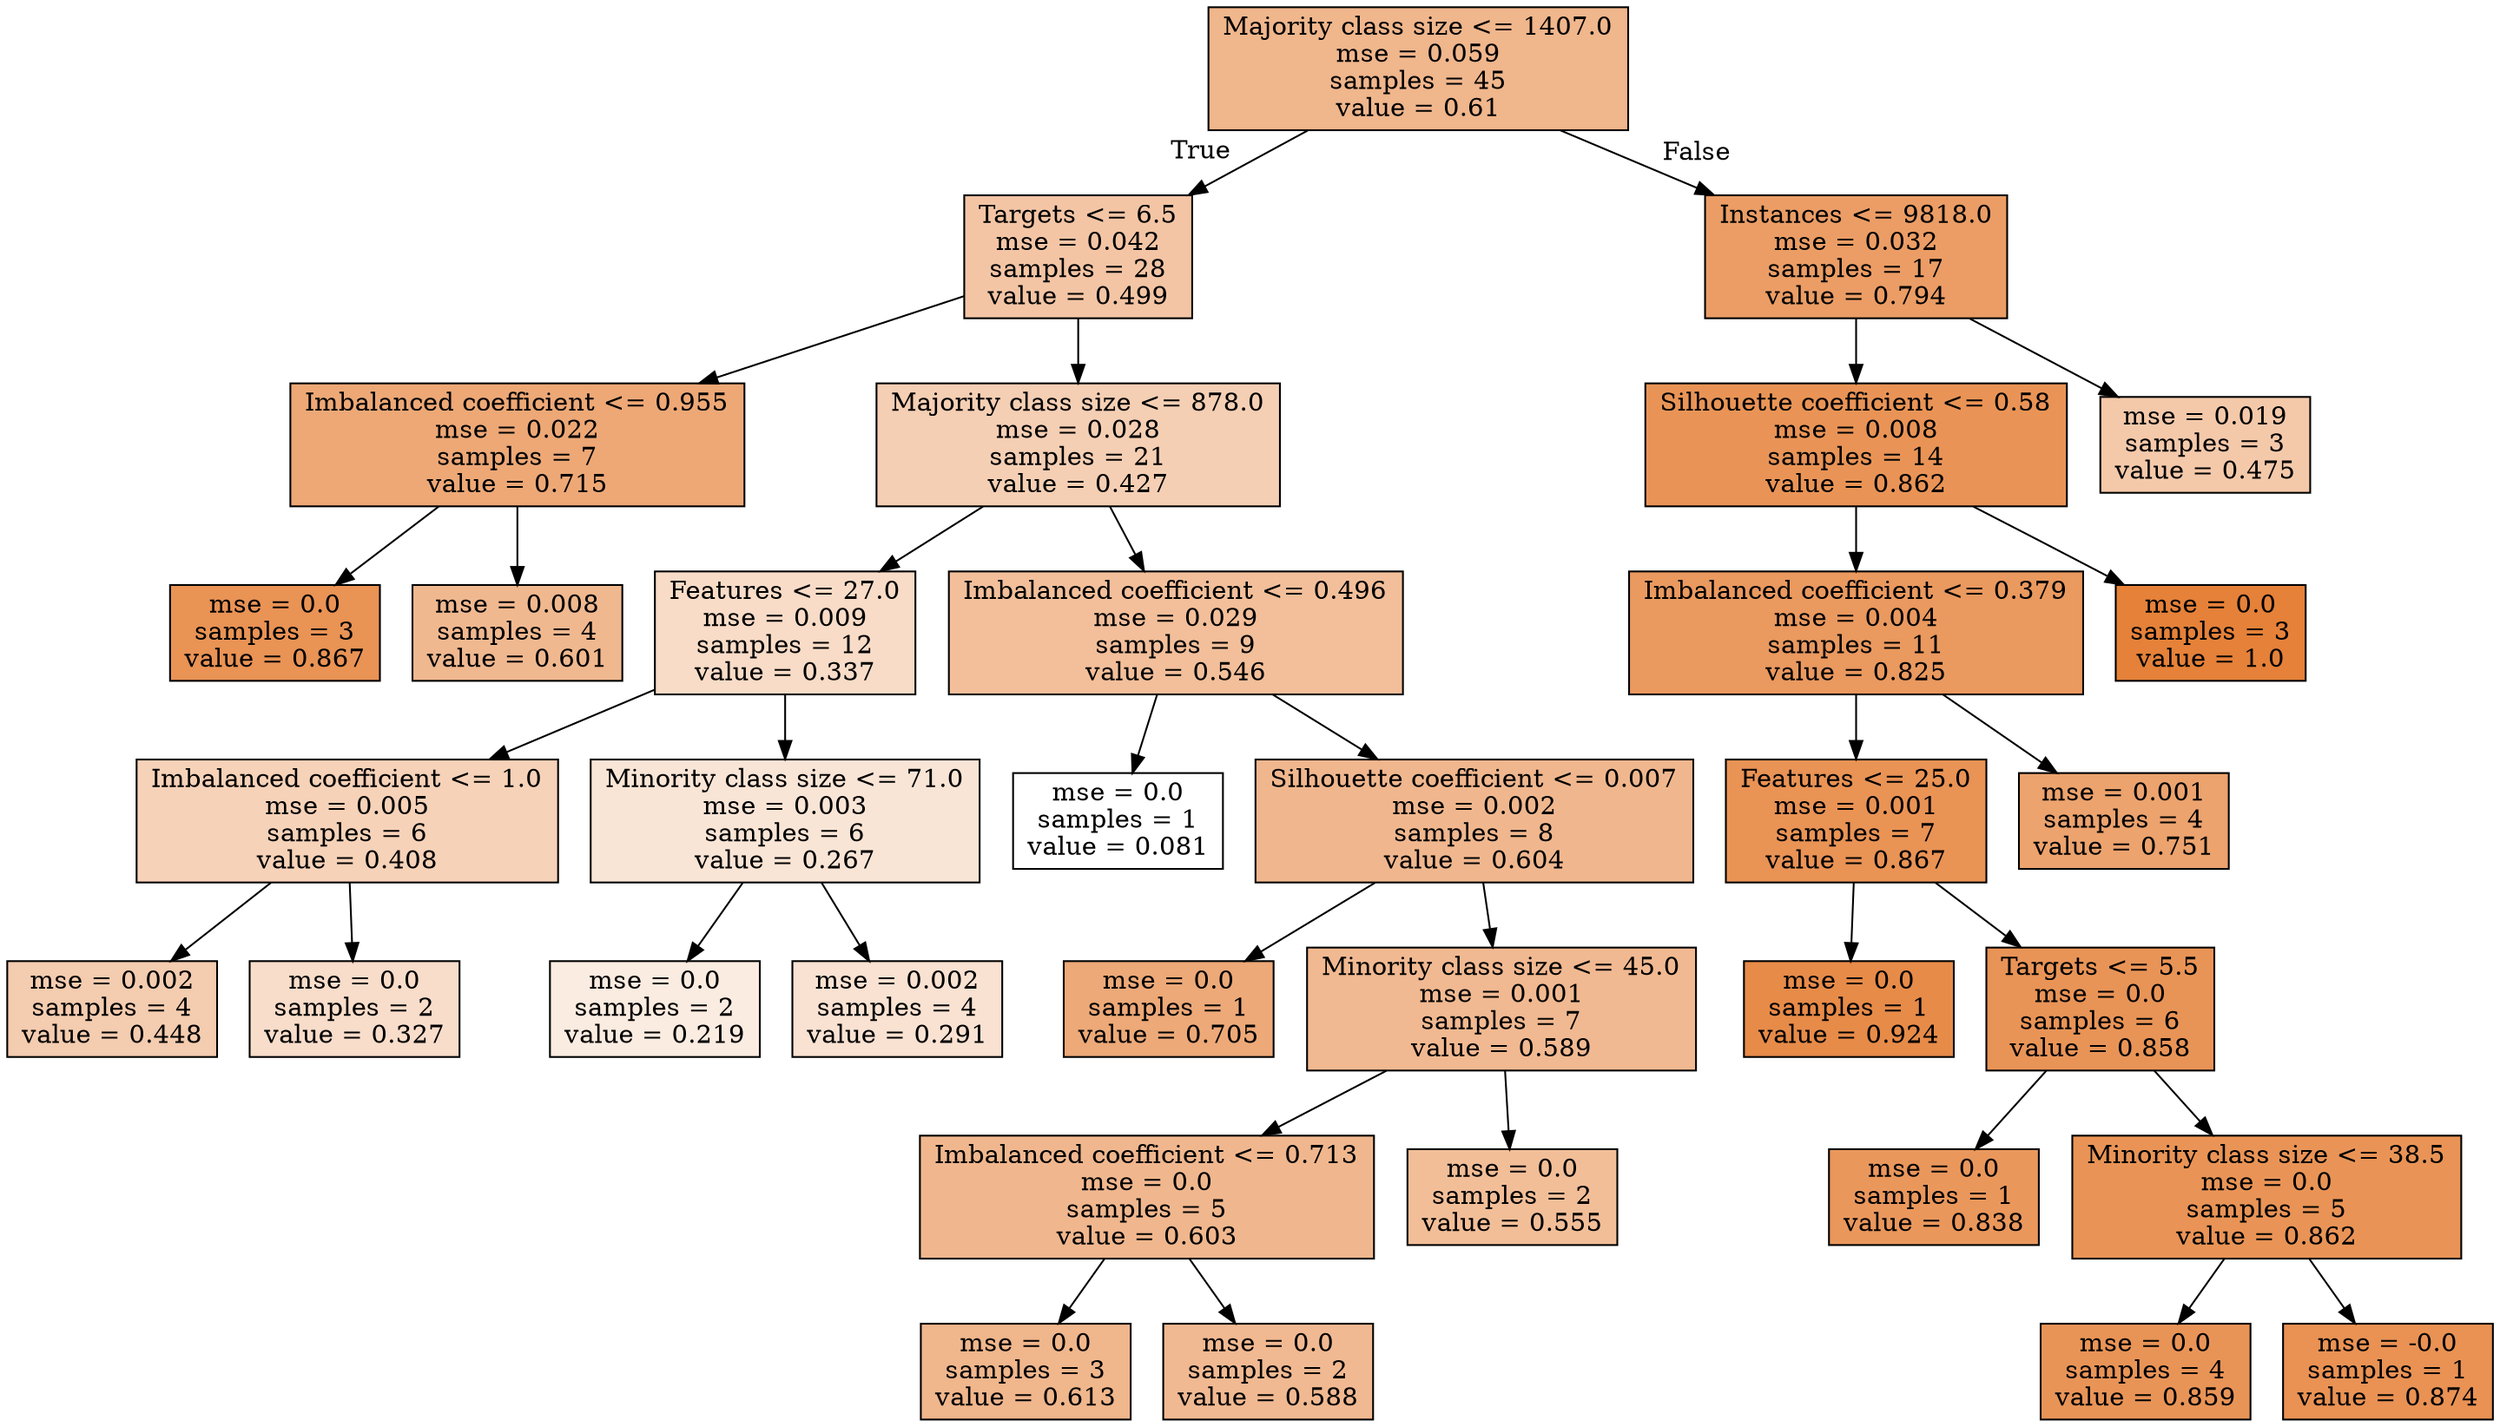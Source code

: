 digraph Tree {
node [shape=box, style="filled", color="black"] ;
0 [label="Majority class size <= 1407.0\nmse = 0.059\nsamples = 45\nvalue = 0.61", fillcolor="#e5813993"] ;
1 [label="Targets <= 6.5\nmse = 0.042\nsamples = 28\nvalue = 0.499", fillcolor="#e5813974"] ;
0 -> 1 [labeldistance=2.5, labelangle=45, headlabel="True"] ;
2 [label="Imbalanced coefficient <= 0.955\nmse = 0.022\nsamples = 7\nvalue = 0.715", fillcolor="#e58139b0"] ;
1 -> 2 ;
3 [label="mse = 0.0\nsamples = 3\nvalue = 0.867", fillcolor="#e58139da"] ;
2 -> 3 ;
4 [label="mse = 0.008\nsamples = 4\nvalue = 0.601", fillcolor="#e5813990"] ;
2 -> 4 ;
5 [label="Majority class size <= 878.0\nmse = 0.028\nsamples = 21\nvalue = 0.427", fillcolor="#e5813960"] ;
1 -> 5 ;
6 [label="Features <= 27.0\nmse = 0.009\nsamples = 12\nvalue = 0.337", fillcolor="#e5813947"] ;
5 -> 6 ;
7 [label="Imbalanced coefficient <= 1.0\nmse = 0.005\nsamples = 6\nvalue = 0.408", fillcolor="#e581395b"] ;
6 -> 7 ;
8 [label="mse = 0.002\nsamples = 4\nvalue = 0.448", fillcolor="#e5813966"] ;
7 -> 8 ;
9 [label="mse = 0.0\nsamples = 2\nvalue = 0.327", fillcolor="#e5813944"] ;
7 -> 9 ;
10 [label="Minority class size <= 71.0\nmse = 0.003\nsamples = 6\nvalue = 0.267", fillcolor="#e5813934"] ;
6 -> 10 ;
11 [label="mse = 0.0\nsamples = 2\nvalue = 0.219", fillcolor="#e5813926"] ;
10 -> 11 ;
12 [label="mse = 0.002\nsamples = 4\nvalue = 0.291", fillcolor="#e581393a"] ;
10 -> 12 ;
13 [label="Imbalanced coefficient <= 0.496\nmse = 0.029\nsamples = 9\nvalue = 0.546", fillcolor="#e5813981"] ;
5 -> 13 ;
14 [label="mse = 0.0\nsamples = 1\nvalue = 0.081", fillcolor="#e5813900"] ;
13 -> 14 ;
15 [label="Silhouette coefficient <= 0.007\nmse = 0.002\nsamples = 8\nvalue = 0.604", fillcolor="#e5813991"] ;
13 -> 15 ;
16 [label="mse = 0.0\nsamples = 1\nvalue = 0.705", fillcolor="#e58139ad"] ;
15 -> 16 ;
17 [label="Minority class size <= 45.0\nmse = 0.001\nsamples = 7\nvalue = 0.589", fillcolor="#e581398d"] ;
15 -> 17 ;
18 [label="Imbalanced coefficient <= 0.713\nmse = 0.0\nsamples = 5\nvalue = 0.603", fillcolor="#e5813991"] ;
17 -> 18 ;
19 [label="mse = 0.0\nsamples = 3\nvalue = 0.613", fillcolor="#e5813994"] ;
18 -> 19 ;
20 [label="mse = 0.0\nsamples = 2\nvalue = 0.588", fillcolor="#e581398d"] ;
18 -> 20 ;
21 [label="mse = 0.0\nsamples = 2\nvalue = 0.555", fillcolor="#e5813984"] ;
17 -> 21 ;
22 [label="Instances <= 9818.0\nmse = 0.032\nsamples = 17\nvalue = 0.794", fillcolor="#e58139c6"] ;
0 -> 22 [labeldistance=2.5, labelangle=-45, headlabel="False"] ;
23 [label="Silhouette coefficient <= 0.58\nmse = 0.008\nsamples = 14\nvalue = 0.862", fillcolor="#e58139d9"] ;
22 -> 23 ;
24 [label="Imbalanced coefficient <= 0.379\nmse = 0.004\nsamples = 11\nvalue = 0.825", fillcolor="#e58139ce"] ;
23 -> 24 ;
25 [label="Features <= 25.0\nmse = 0.001\nsamples = 7\nvalue = 0.867", fillcolor="#e58139da"] ;
24 -> 25 ;
26 [label="mse = 0.0\nsamples = 1\nvalue = 0.924", fillcolor="#e58139ea"] ;
25 -> 26 ;
27 [label="Targets <= 5.5\nmse = 0.0\nsamples = 6\nvalue = 0.858", fillcolor="#e58139d8"] ;
25 -> 27 ;
28 [label="mse = 0.0\nsamples = 1\nvalue = 0.838", fillcolor="#e58139d2"] ;
27 -> 28 ;
29 [label="Minority class size <= 38.5\nmse = 0.0\nsamples = 5\nvalue = 0.862", fillcolor="#e58139d9"] ;
27 -> 29 ;
30 [label="mse = 0.0\nsamples = 4\nvalue = 0.859", fillcolor="#e58139d8"] ;
29 -> 30 ;
31 [label="mse = -0.0\nsamples = 1\nvalue = 0.874", fillcolor="#e58139dc"] ;
29 -> 31 ;
32 [label="mse = 0.001\nsamples = 4\nvalue = 0.751", fillcolor="#e58139ba"] ;
24 -> 32 ;
33 [label="mse = 0.0\nsamples = 3\nvalue = 1.0", fillcolor="#e58139ff"] ;
23 -> 33 ;
34 [label="mse = 0.019\nsamples = 3\nvalue = 0.475", fillcolor="#e581396d"] ;
22 -> 34 ;
}